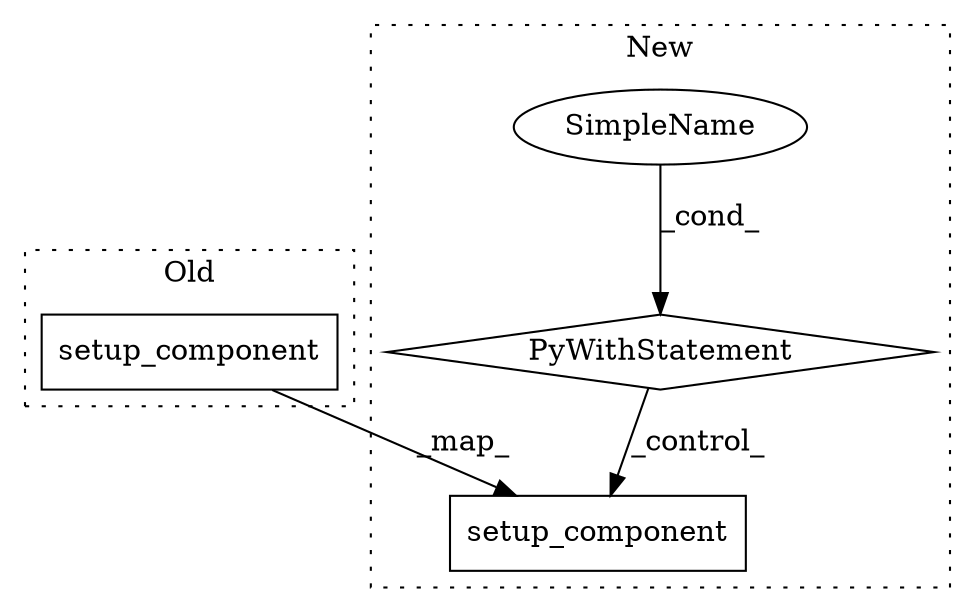 digraph G {
subgraph cluster0 {
1 [label="setup_component" a="32" s="1263,1430" l="16,1" shape="box"];
label = "Old";
style="dotted";
}
subgraph cluster1 {
2 [label="setup_component" a="32" s="1399,1566" l="16,1" shape="box"];
3 [label="SimpleName" a="42" s="" l="" shape="ellipse"];
4 [label="PyWithStatement" a="104" s="1297,1379" l="10,2" shape="diamond"];
label = "New";
style="dotted";
}
1 -> 2 [label="_map_"];
3 -> 4 [label="_cond_"];
4 -> 2 [label="_control_"];
}